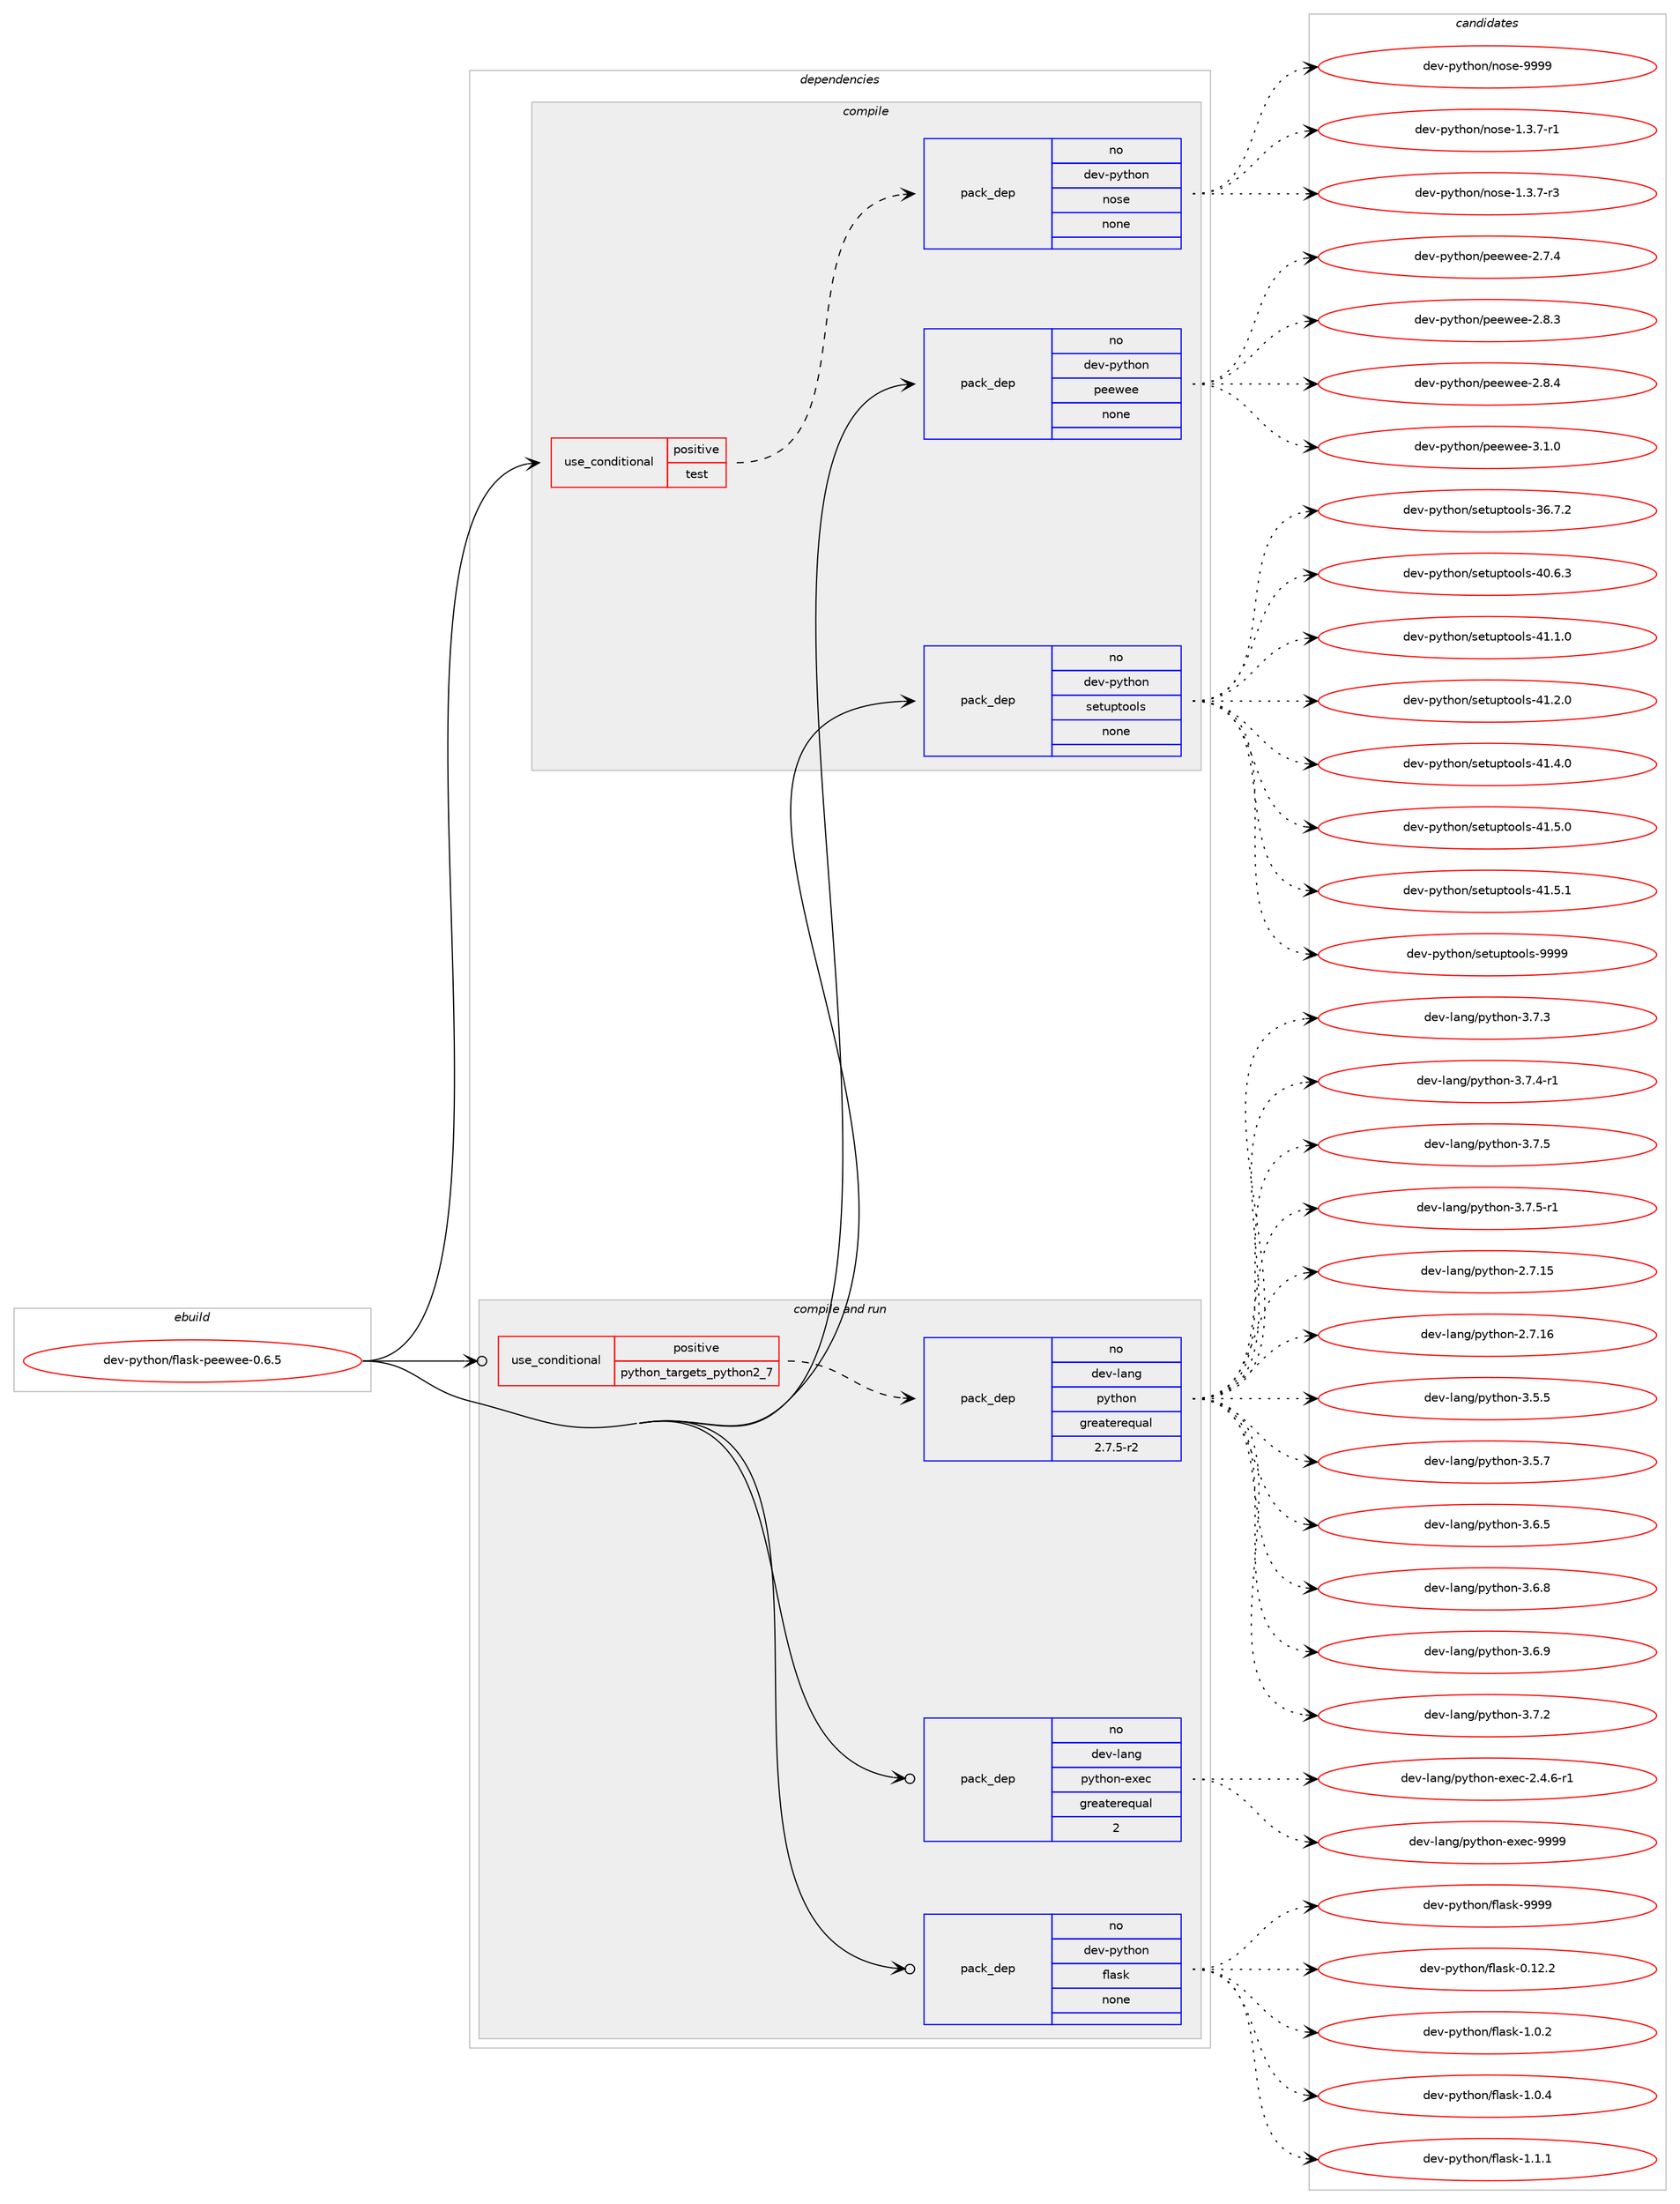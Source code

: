 digraph prolog {

# *************
# Graph options
# *************

newrank=true;
concentrate=true;
compound=true;
graph [rankdir=LR,fontname=Helvetica,fontsize=10,ranksep=1.5];#, ranksep=2.5, nodesep=0.2];
edge  [arrowhead=vee];
node  [fontname=Helvetica,fontsize=10];

# **********
# The ebuild
# **********

subgraph cluster_leftcol {
color=gray;
rank=same;
label=<<i>ebuild</i>>;
id [label="dev-python/flask-peewee-0.6.5", color=red, width=4, href="../dev-python/flask-peewee-0.6.5.svg"];
}

# ****************
# The dependencies
# ****************

subgraph cluster_midcol {
color=gray;
label=<<i>dependencies</i>>;
subgraph cluster_compile {
fillcolor="#eeeeee";
style=filled;
label=<<i>compile</i>>;
subgraph cond139568 {
dependency605247 [label=<<TABLE BORDER="0" CELLBORDER="1" CELLSPACING="0" CELLPADDING="4"><TR><TD ROWSPAN="3" CELLPADDING="10">use_conditional</TD></TR><TR><TD>positive</TD></TR><TR><TD>test</TD></TR></TABLE>>, shape=none, color=red];
subgraph pack453882 {
dependency605248 [label=<<TABLE BORDER="0" CELLBORDER="1" CELLSPACING="0" CELLPADDING="4" WIDTH="220"><TR><TD ROWSPAN="6" CELLPADDING="30">pack_dep</TD></TR><TR><TD WIDTH="110">no</TD></TR><TR><TD>dev-python</TD></TR><TR><TD>nose</TD></TR><TR><TD>none</TD></TR><TR><TD></TD></TR></TABLE>>, shape=none, color=blue];
}
dependency605247:e -> dependency605248:w [weight=20,style="dashed",arrowhead="vee"];
}
id:e -> dependency605247:w [weight=20,style="solid",arrowhead="vee"];
subgraph pack453883 {
dependency605249 [label=<<TABLE BORDER="0" CELLBORDER="1" CELLSPACING="0" CELLPADDING="4" WIDTH="220"><TR><TD ROWSPAN="6" CELLPADDING="30">pack_dep</TD></TR><TR><TD WIDTH="110">no</TD></TR><TR><TD>dev-python</TD></TR><TR><TD>peewee</TD></TR><TR><TD>none</TD></TR><TR><TD></TD></TR></TABLE>>, shape=none, color=blue];
}
id:e -> dependency605249:w [weight=20,style="solid",arrowhead="vee"];
subgraph pack453884 {
dependency605250 [label=<<TABLE BORDER="0" CELLBORDER="1" CELLSPACING="0" CELLPADDING="4" WIDTH="220"><TR><TD ROWSPAN="6" CELLPADDING="30">pack_dep</TD></TR><TR><TD WIDTH="110">no</TD></TR><TR><TD>dev-python</TD></TR><TR><TD>setuptools</TD></TR><TR><TD>none</TD></TR><TR><TD></TD></TR></TABLE>>, shape=none, color=blue];
}
id:e -> dependency605250:w [weight=20,style="solid",arrowhead="vee"];
}
subgraph cluster_compileandrun {
fillcolor="#eeeeee";
style=filled;
label=<<i>compile and run</i>>;
subgraph cond139569 {
dependency605251 [label=<<TABLE BORDER="0" CELLBORDER="1" CELLSPACING="0" CELLPADDING="4"><TR><TD ROWSPAN="3" CELLPADDING="10">use_conditional</TD></TR><TR><TD>positive</TD></TR><TR><TD>python_targets_python2_7</TD></TR></TABLE>>, shape=none, color=red];
subgraph pack453885 {
dependency605252 [label=<<TABLE BORDER="0" CELLBORDER="1" CELLSPACING="0" CELLPADDING="4" WIDTH="220"><TR><TD ROWSPAN="6" CELLPADDING="30">pack_dep</TD></TR><TR><TD WIDTH="110">no</TD></TR><TR><TD>dev-lang</TD></TR><TR><TD>python</TD></TR><TR><TD>greaterequal</TD></TR><TR><TD>2.7.5-r2</TD></TR></TABLE>>, shape=none, color=blue];
}
dependency605251:e -> dependency605252:w [weight=20,style="dashed",arrowhead="vee"];
}
id:e -> dependency605251:w [weight=20,style="solid",arrowhead="odotvee"];
subgraph pack453886 {
dependency605253 [label=<<TABLE BORDER="0" CELLBORDER="1" CELLSPACING="0" CELLPADDING="4" WIDTH="220"><TR><TD ROWSPAN="6" CELLPADDING="30">pack_dep</TD></TR><TR><TD WIDTH="110">no</TD></TR><TR><TD>dev-lang</TD></TR><TR><TD>python-exec</TD></TR><TR><TD>greaterequal</TD></TR><TR><TD>2</TD></TR></TABLE>>, shape=none, color=blue];
}
id:e -> dependency605253:w [weight=20,style="solid",arrowhead="odotvee"];
subgraph pack453887 {
dependency605254 [label=<<TABLE BORDER="0" CELLBORDER="1" CELLSPACING="0" CELLPADDING="4" WIDTH="220"><TR><TD ROWSPAN="6" CELLPADDING="30">pack_dep</TD></TR><TR><TD WIDTH="110">no</TD></TR><TR><TD>dev-python</TD></TR><TR><TD>flask</TD></TR><TR><TD>none</TD></TR><TR><TD></TD></TR></TABLE>>, shape=none, color=blue];
}
id:e -> dependency605254:w [weight=20,style="solid",arrowhead="odotvee"];
}
subgraph cluster_run {
fillcolor="#eeeeee";
style=filled;
label=<<i>run</i>>;
}
}

# **************
# The candidates
# **************

subgraph cluster_choices {
rank=same;
color=gray;
label=<<i>candidates</i>>;

subgraph choice453882 {
color=black;
nodesep=1;
choice10010111845112121116104111110471101111151014549465146554511449 [label="dev-python/nose-1.3.7-r1", color=red, width=4,href="../dev-python/nose-1.3.7-r1.svg"];
choice10010111845112121116104111110471101111151014549465146554511451 [label="dev-python/nose-1.3.7-r3", color=red, width=4,href="../dev-python/nose-1.3.7-r3.svg"];
choice10010111845112121116104111110471101111151014557575757 [label="dev-python/nose-9999", color=red, width=4,href="../dev-python/nose-9999.svg"];
dependency605248:e -> choice10010111845112121116104111110471101111151014549465146554511449:w [style=dotted,weight="100"];
dependency605248:e -> choice10010111845112121116104111110471101111151014549465146554511451:w [style=dotted,weight="100"];
dependency605248:e -> choice10010111845112121116104111110471101111151014557575757:w [style=dotted,weight="100"];
}
subgraph choice453883 {
color=black;
nodesep=1;
choice1001011184511212111610411111047112101101119101101455046554652 [label="dev-python/peewee-2.7.4", color=red, width=4,href="../dev-python/peewee-2.7.4.svg"];
choice1001011184511212111610411111047112101101119101101455046564651 [label="dev-python/peewee-2.8.3", color=red, width=4,href="../dev-python/peewee-2.8.3.svg"];
choice1001011184511212111610411111047112101101119101101455046564652 [label="dev-python/peewee-2.8.4", color=red, width=4,href="../dev-python/peewee-2.8.4.svg"];
choice1001011184511212111610411111047112101101119101101455146494648 [label="dev-python/peewee-3.1.0", color=red, width=4,href="../dev-python/peewee-3.1.0.svg"];
dependency605249:e -> choice1001011184511212111610411111047112101101119101101455046554652:w [style=dotted,weight="100"];
dependency605249:e -> choice1001011184511212111610411111047112101101119101101455046564651:w [style=dotted,weight="100"];
dependency605249:e -> choice1001011184511212111610411111047112101101119101101455046564652:w [style=dotted,weight="100"];
dependency605249:e -> choice1001011184511212111610411111047112101101119101101455146494648:w [style=dotted,weight="100"];
}
subgraph choice453884 {
color=black;
nodesep=1;
choice100101118451121211161041111104711510111611711211611111110811545515446554650 [label="dev-python/setuptools-36.7.2", color=red, width=4,href="../dev-python/setuptools-36.7.2.svg"];
choice100101118451121211161041111104711510111611711211611111110811545524846544651 [label="dev-python/setuptools-40.6.3", color=red, width=4,href="../dev-python/setuptools-40.6.3.svg"];
choice100101118451121211161041111104711510111611711211611111110811545524946494648 [label="dev-python/setuptools-41.1.0", color=red, width=4,href="../dev-python/setuptools-41.1.0.svg"];
choice100101118451121211161041111104711510111611711211611111110811545524946504648 [label="dev-python/setuptools-41.2.0", color=red, width=4,href="../dev-python/setuptools-41.2.0.svg"];
choice100101118451121211161041111104711510111611711211611111110811545524946524648 [label="dev-python/setuptools-41.4.0", color=red, width=4,href="../dev-python/setuptools-41.4.0.svg"];
choice100101118451121211161041111104711510111611711211611111110811545524946534648 [label="dev-python/setuptools-41.5.0", color=red, width=4,href="../dev-python/setuptools-41.5.0.svg"];
choice100101118451121211161041111104711510111611711211611111110811545524946534649 [label="dev-python/setuptools-41.5.1", color=red, width=4,href="../dev-python/setuptools-41.5.1.svg"];
choice10010111845112121116104111110471151011161171121161111111081154557575757 [label="dev-python/setuptools-9999", color=red, width=4,href="../dev-python/setuptools-9999.svg"];
dependency605250:e -> choice100101118451121211161041111104711510111611711211611111110811545515446554650:w [style=dotted,weight="100"];
dependency605250:e -> choice100101118451121211161041111104711510111611711211611111110811545524846544651:w [style=dotted,weight="100"];
dependency605250:e -> choice100101118451121211161041111104711510111611711211611111110811545524946494648:w [style=dotted,weight="100"];
dependency605250:e -> choice100101118451121211161041111104711510111611711211611111110811545524946504648:w [style=dotted,weight="100"];
dependency605250:e -> choice100101118451121211161041111104711510111611711211611111110811545524946524648:w [style=dotted,weight="100"];
dependency605250:e -> choice100101118451121211161041111104711510111611711211611111110811545524946534648:w [style=dotted,weight="100"];
dependency605250:e -> choice100101118451121211161041111104711510111611711211611111110811545524946534649:w [style=dotted,weight="100"];
dependency605250:e -> choice10010111845112121116104111110471151011161171121161111111081154557575757:w [style=dotted,weight="100"];
}
subgraph choice453885 {
color=black;
nodesep=1;
choice10010111845108971101034711212111610411111045504655464953 [label="dev-lang/python-2.7.15", color=red, width=4,href="../dev-lang/python-2.7.15.svg"];
choice10010111845108971101034711212111610411111045504655464954 [label="dev-lang/python-2.7.16", color=red, width=4,href="../dev-lang/python-2.7.16.svg"];
choice100101118451089711010347112121116104111110455146534653 [label="dev-lang/python-3.5.5", color=red, width=4,href="../dev-lang/python-3.5.5.svg"];
choice100101118451089711010347112121116104111110455146534655 [label="dev-lang/python-3.5.7", color=red, width=4,href="../dev-lang/python-3.5.7.svg"];
choice100101118451089711010347112121116104111110455146544653 [label="dev-lang/python-3.6.5", color=red, width=4,href="../dev-lang/python-3.6.5.svg"];
choice100101118451089711010347112121116104111110455146544656 [label="dev-lang/python-3.6.8", color=red, width=4,href="../dev-lang/python-3.6.8.svg"];
choice100101118451089711010347112121116104111110455146544657 [label="dev-lang/python-3.6.9", color=red, width=4,href="../dev-lang/python-3.6.9.svg"];
choice100101118451089711010347112121116104111110455146554650 [label="dev-lang/python-3.7.2", color=red, width=4,href="../dev-lang/python-3.7.2.svg"];
choice100101118451089711010347112121116104111110455146554651 [label="dev-lang/python-3.7.3", color=red, width=4,href="../dev-lang/python-3.7.3.svg"];
choice1001011184510897110103471121211161041111104551465546524511449 [label="dev-lang/python-3.7.4-r1", color=red, width=4,href="../dev-lang/python-3.7.4-r1.svg"];
choice100101118451089711010347112121116104111110455146554653 [label="dev-lang/python-3.7.5", color=red, width=4,href="../dev-lang/python-3.7.5.svg"];
choice1001011184510897110103471121211161041111104551465546534511449 [label="dev-lang/python-3.7.5-r1", color=red, width=4,href="../dev-lang/python-3.7.5-r1.svg"];
dependency605252:e -> choice10010111845108971101034711212111610411111045504655464953:w [style=dotted,weight="100"];
dependency605252:e -> choice10010111845108971101034711212111610411111045504655464954:w [style=dotted,weight="100"];
dependency605252:e -> choice100101118451089711010347112121116104111110455146534653:w [style=dotted,weight="100"];
dependency605252:e -> choice100101118451089711010347112121116104111110455146534655:w [style=dotted,weight="100"];
dependency605252:e -> choice100101118451089711010347112121116104111110455146544653:w [style=dotted,weight="100"];
dependency605252:e -> choice100101118451089711010347112121116104111110455146544656:w [style=dotted,weight="100"];
dependency605252:e -> choice100101118451089711010347112121116104111110455146544657:w [style=dotted,weight="100"];
dependency605252:e -> choice100101118451089711010347112121116104111110455146554650:w [style=dotted,weight="100"];
dependency605252:e -> choice100101118451089711010347112121116104111110455146554651:w [style=dotted,weight="100"];
dependency605252:e -> choice1001011184510897110103471121211161041111104551465546524511449:w [style=dotted,weight="100"];
dependency605252:e -> choice100101118451089711010347112121116104111110455146554653:w [style=dotted,weight="100"];
dependency605252:e -> choice1001011184510897110103471121211161041111104551465546534511449:w [style=dotted,weight="100"];
}
subgraph choice453886 {
color=black;
nodesep=1;
choice10010111845108971101034711212111610411111045101120101994550465246544511449 [label="dev-lang/python-exec-2.4.6-r1", color=red, width=4,href="../dev-lang/python-exec-2.4.6-r1.svg"];
choice10010111845108971101034711212111610411111045101120101994557575757 [label="dev-lang/python-exec-9999", color=red, width=4,href="../dev-lang/python-exec-9999.svg"];
dependency605253:e -> choice10010111845108971101034711212111610411111045101120101994550465246544511449:w [style=dotted,weight="100"];
dependency605253:e -> choice10010111845108971101034711212111610411111045101120101994557575757:w [style=dotted,weight="100"];
}
subgraph choice453887 {
color=black;
nodesep=1;
choice10010111845112121116104111110471021089711510745484649504650 [label="dev-python/flask-0.12.2", color=red, width=4,href="../dev-python/flask-0.12.2.svg"];
choice100101118451121211161041111104710210897115107454946484650 [label="dev-python/flask-1.0.2", color=red, width=4,href="../dev-python/flask-1.0.2.svg"];
choice100101118451121211161041111104710210897115107454946484652 [label="dev-python/flask-1.0.4", color=red, width=4,href="../dev-python/flask-1.0.4.svg"];
choice100101118451121211161041111104710210897115107454946494649 [label="dev-python/flask-1.1.1", color=red, width=4,href="../dev-python/flask-1.1.1.svg"];
choice1001011184511212111610411111047102108971151074557575757 [label="dev-python/flask-9999", color=red, width=4,href="../dev-python/flask-9999.svg"];
dependency605254:e -> choice10010111845112121116104111110471021089711510745484649504650:w [style=dotted,weight="100"];
dependency605254:e -> choice100101118451121211161041111104710210897115107454946484650:w [style=dotted,weight="100"];
dependency605254:e -> choice100101118451121211161041111104710210897115107454946484652:w [style=dotted,weight="100"];
dependency605254:e -> choice100101118451121211161041111104710210897115107454946494649:w [style=dotted,weight="100"];
dependency605254:e -> choice1001011184511212111610411111047102108971151074557575757:w [style=dotted,weight="100"];
}
}

}
